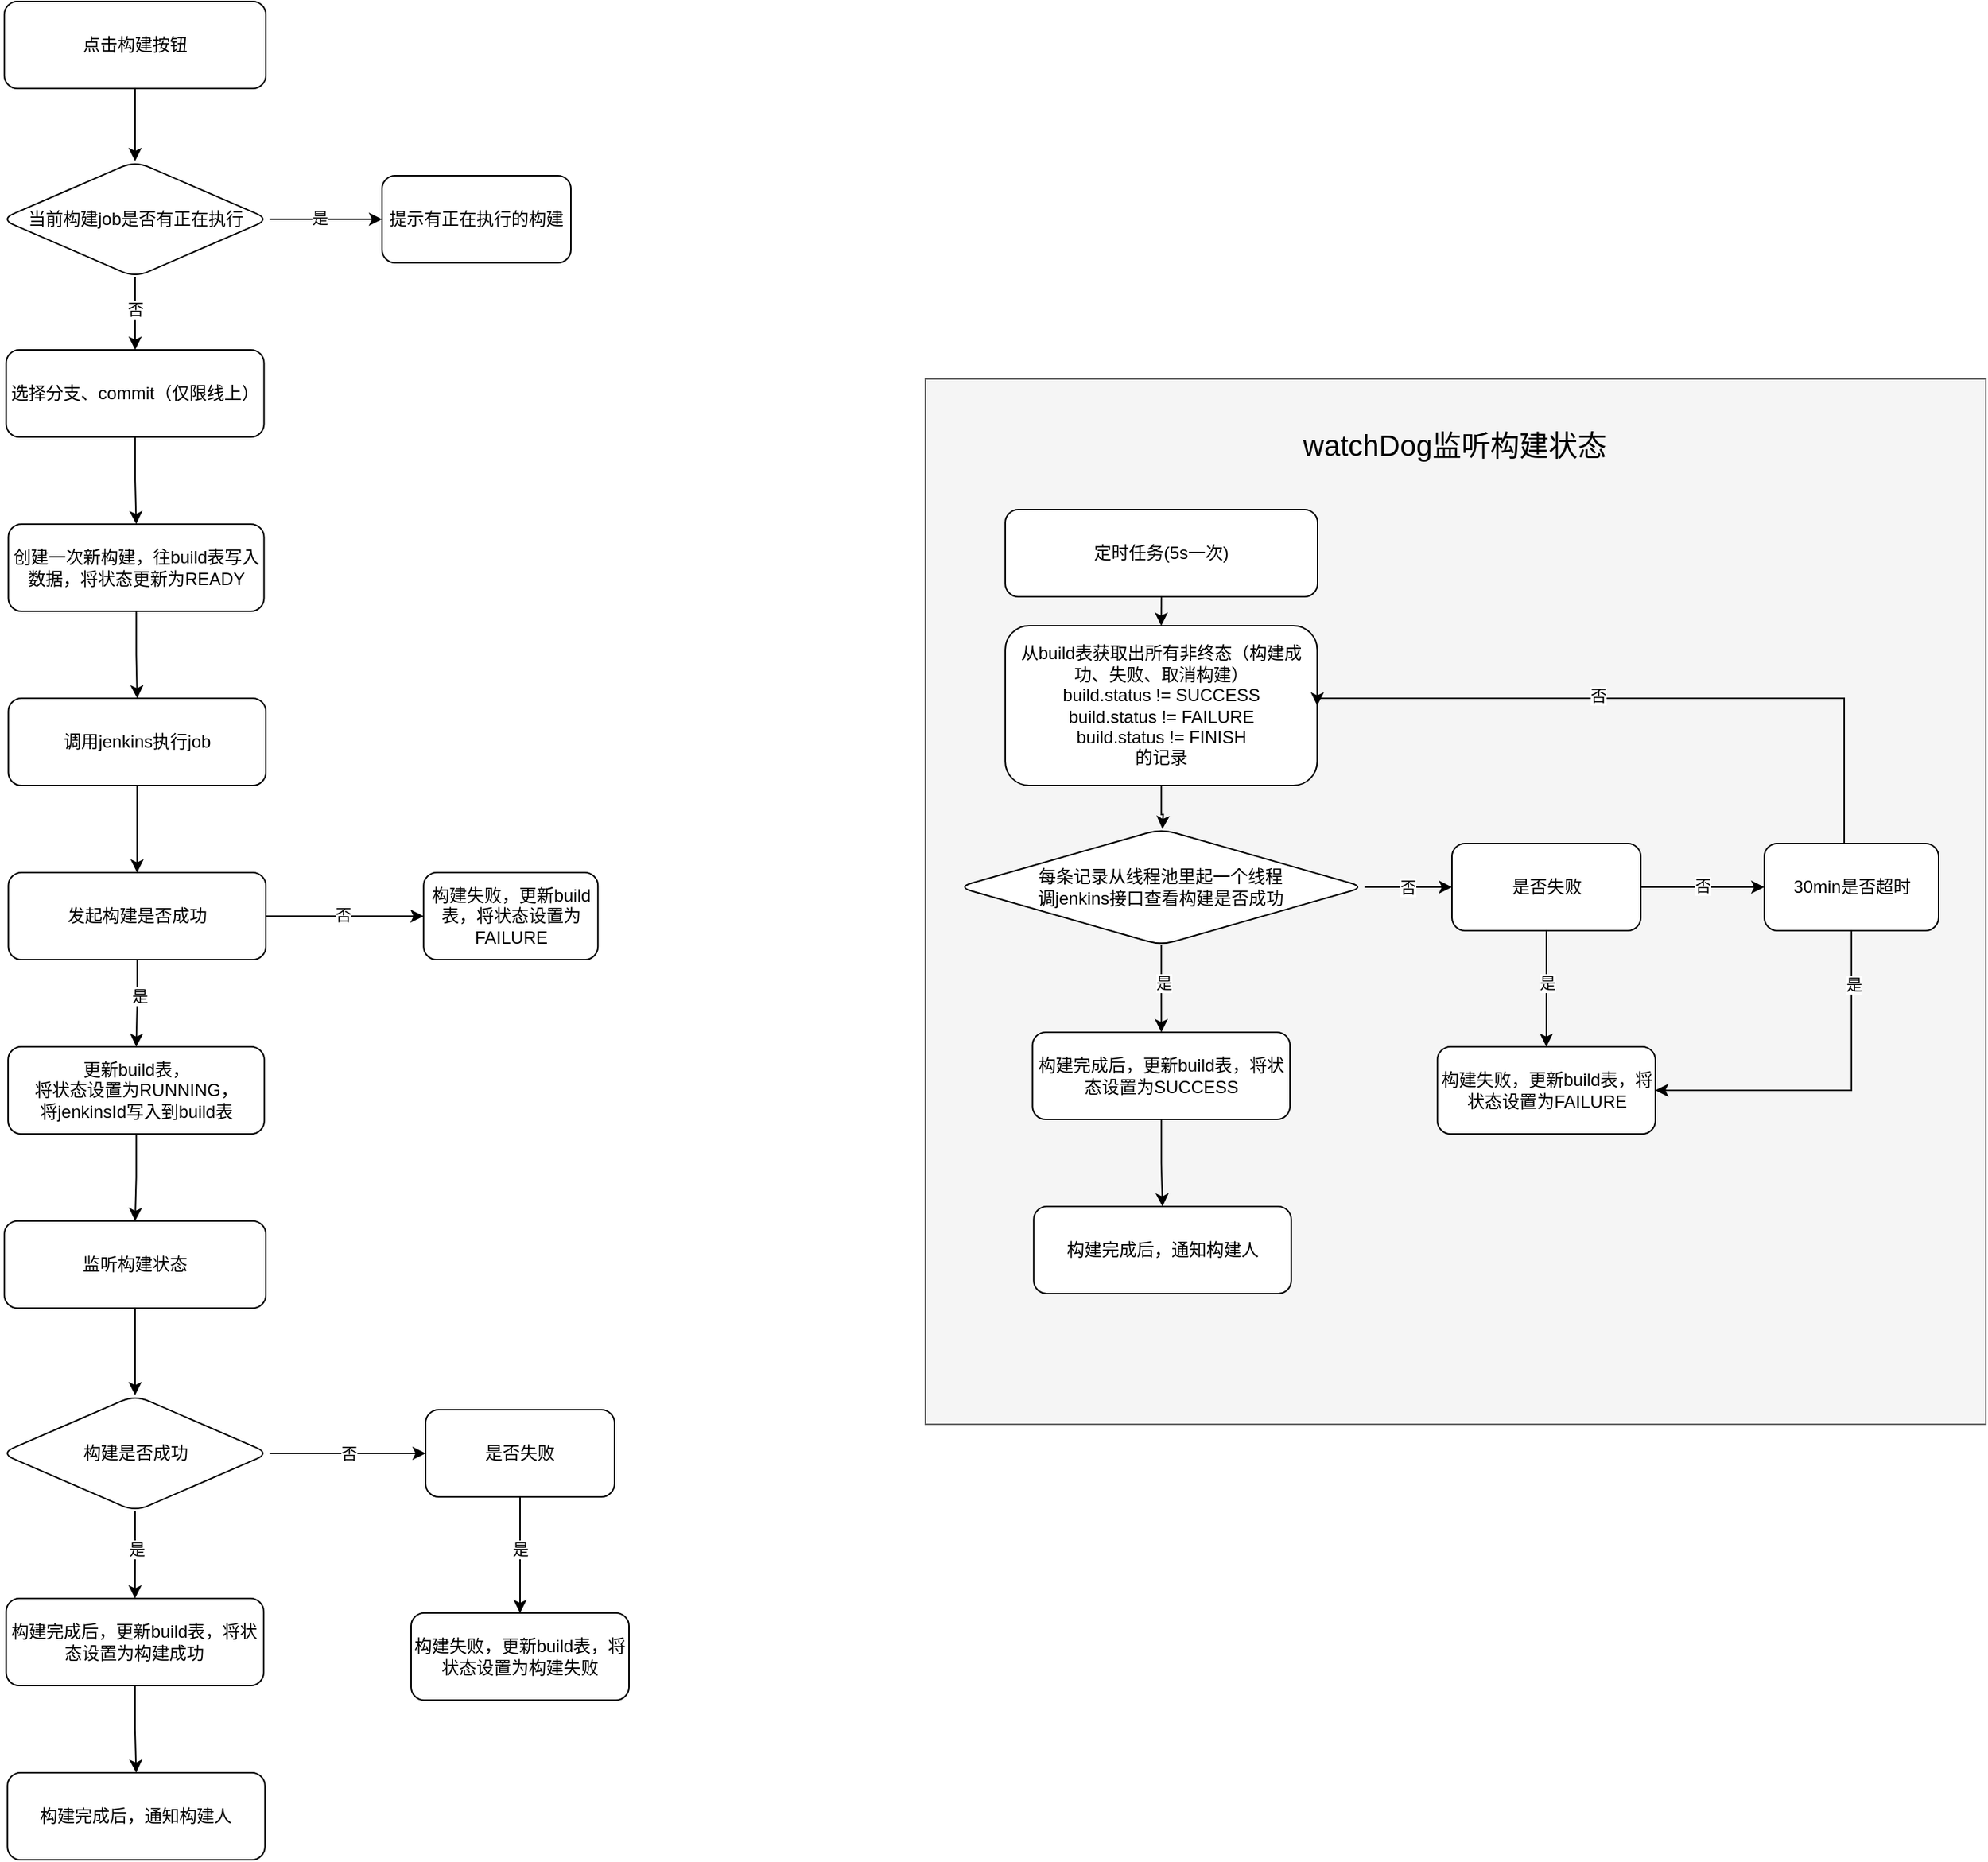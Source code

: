 <mxfile version="22.1.11" type="github">
  <diagram name="第 1 页" id="uKd0gvcI_EXNXb9xkZMl">
    <mxGraphModel dx="1975" dy="1091" grid="1" gridSize="10" guides="1" tooltips="1" connect="1" arrows="1" fold="1" page="1" pageScale="1" pageWidth="827" pageHeight="1169" math="0" shadow="0">
      <root>
        <mxCell id="0" />
        <mxCell id="1" parent="0" />
        <mxCell id="Q_nmdHOqDNdYp2mdQ6Tv-29" value="" style="rounded=0;whiteSpace=wrap;html=1;fillColor=#f5f5f5;fontColor=#333333;strokeColor=#666666;" vertex="1" parent="1">
          <mxGeometry x="924" y="300" width="730" height="720" as="geometry" />
        </mxCell>
        <mxCell id="5hXS_3930Pt7SvAohvSX-14" value="" style="edgeStyle=orthogonalEdgeStyle;rounded=0;orthogonalLoop=1;jettySize=auto;html=1;" parent="1" source="5hXS_3930Pt7SvAohvSX-1" target="5hXS_3930Pt7SvAohvSX-13" edge="1">
          <mxGeometry relative="1" as="geometry" />
        </mxCell>
        <mxCell id="5hXS_3930Pt7SvAohvSX-1" value="点击构建按钮" style="rounded=1;whiteSpace=wrap;html=1;" parent="1" vertex="1">
          <mxGeometry x="290" y="40" width="180" height="60" as="geometry" />
        </mxCell>
        <mxCell id="5hXS_3930Pt7SvAohvSX-17" value="" style="edgeStyle=orthogonalEdgeStyle;rounded=0;orthogonalLoop=1;jettySize=auto;html=1;" parent="1" source="5hXS_3930Pt7SvAohvSX-13" target="5hXS_3930Pt7SvAohvSX-16" edge="1">
          <mxGeometry relative="1" as="geometry" />
        </mxCell>
        <mxCell id="5hXS_3930Pt7SvAohvSX-18" value="否" style="edgeLabel;html=1;align=center;verticalAlign=middle;resizable=0;points=[];" parent="5hXS_3930Pt7SvAohvSX-17" vertex="1" connectable="0">
          <mxGeometry x="-0.138" relative="1" as="geometry">
            <mxPoint as="offset" />
          </mxGeometry>
        </mxCell>
        <mxCell id="5hXS_3930Pt7SvAohvSX-20" value="" style="edgeStyle=orthogonalEdgeStyle;rounded=0;orthogonalLoop=1;jettySize=auto;html=1;" parent="1" source="5hXS_3930Pt7SvAohvSX-13" target="5hXS_3930Pt7SvAohvSX-19" edge="1">
          <mxGeometry relative="1" as="geometry" />
        </mxCell>
        <mxCell id="5hXS_3930Pt7SvAohvSX-21" value="是" style="edgeLabel;html=1;align=center;verticalAlign=middle;resizable=0;points=[];" parent="5hXS_3930Pt7SvAohvSX-20" vertex="1" connectable="0">
          <mxGeometry x="-0.129" y="1" relative="1" as="geometry">
            <mxPoint as="offset" />
          </mxGeometry>
        </mxCell>
        <mxCell id="5hXS_3930Pt7SvAohvSX-13" value="当前构建job是否有正在执行" style="rhombus;whiteSpace=wrap;html=1;rounded=1;" parent="1" vertex="1">
          <mxGeometry x="287.5" y="150" width="185" height="80" as="geometry" />
        </mxCell>
        <mxCell id="5hXS_3930Pt7SvAohvSX-23" value="" style="edgeStyle=orthogonalEdgeStyle;rounded=0;orthogonalLoop=1;jettySize=auto;html=1;" parent="1" source="5hXS_3930Pt7SvAohvSX-16" target="5hXS_3930Pt7SvAohvSX-22" edge="1">
          <mxGeometry relative="1" as="geometry" />
        </mxCell>
        <mxCell id="5hXS_3930Pt7SvAohvSX-16" value="选择分支、commit（仅限线上）" style="whiteSpace=wrap;html=1;rounded=1;" parent="1" vertex="1">
          <mxGeometry x="291.25" y="280" width="177.5" height="60" as="geometry" />
        </mxCell>
        <mxCell id="5hXS_3930Pt7SvAohvSX-19" value="提示有正在执行的构建" style="whiteSpace=wrap;html=1;rounded=1;" parent="1" vertex="1">
          <mxGeometry x="550" y="160" width="130" height="60" as="geometry" />
        </mxCell>
        <mxCell id="5hXS_3930Pt7SvAohvSX-25" value="" style="edgeStyle=orthogonalEdgeStyle;rounded=0;orthogonalLoop=1;jettySize=auto;html=1;" parent="1" source="5hXS_3930Pt7SvAohvSX-22" target="5hXS_3930Pt7SvAohvSX-24" edge="1">
          <mxGeometry relative="1" as="geometry" />
        </mxCell>
        <mxCell id="5hXS_3930Pt7SvAohvSX-22" value="创建一次新构建，往build表写入数据，将状态更新为READY" style="whiteSpace=wrap;html=1;rounded=1;" parent="1" vertex="1">
          <mxGeometry x="292.75" y="400" width="176" height="60" as="geometry" />
        </mxCell>
        <mxCell id="UcOcCSCP4X42r92XeVJ2-8" value="" style="edgeStyle=orthogonalEdgeStyle;rounded=0;orthogonalLoop=1;jettySize=auto;html=1;" parent="1" source="5hXS_3930Pt7SvAohvSX-24" target="UcOcCSCP4X42r92XeVJ2-7" edge="1">
          <mxGeometry relative="1" as="geometry" />
        </mxCell>
        <mxCell id="5hXS_3930Pt7SvAohvSX-24" value="调用jenkins执行job" style="whiteSpace=wrap;html=1;rounded=1;" parent="1" vertex="1">
          <mxGeometry x="292.75" y="520" width="177.25" height="60" as="geometry" />
        </mxCell>
        <mxCell id="5hXS_3930Pt7SvAohvSX-29" value="构建完成后，通知构建人" style="whiteSpace=wrap;html=1;rounded=1;" parent="1" vertex="1">
          <mxGeometry x="292.13" y="1260" width="177.25" height="60" as="geometry" />
        </mxCell>
        <mxCell id="5hXS_3930Pt7SvAohvSX-34" value="" style="edgeStyle=orthogonalEdgeStyle;rounded=0;orthogonalLoop=1;jettySize=auto;html=1;" parent="1" source="5hXS_3930Pt7SvAohvSX-32" target="5hXS_3930Pt7SvAohvSX-33" edge="1">
          <mxGeometry relative="1" as="geometry" />
        </mxCell>
        <mxCell id="5hXS_3930Pt7SvAohvSX-35" value="是" style="edgeLabel;html=1;align=center;verticalAlign=middle;resizable=0;points=[];" parent="5hXS_3930Pt7SvAohvSX-34" vertex="1" connectable="0">
          <mxGeometry x="-0.155" y="1" relative="1" as="geometry">
            <mxPoint as="offset" />
          </mxGeometry>
        </mxCell>
        <mxCell id="5hXS_3930Pt7SvAohvSX-37" value="否" style="edgeStyle=orthogonalEdgeStyle;rounded=0;orthogonalLoop=1;jettySize=auto;html=1;" parent="1" source="5hXS_3930Pt7SvAohvSX-32" target="5hXS_3930Pt7SvAohvSX-36" edge="1">
          <mxGeometry relative="1" as="geometry" />
        </mxCell>
        <mxCell id="5hXS_3930Pt7SvAohvSX-32" value="构建是否成功" style="rhombus;whiteSpace=wrap;html=1;rounded=1;" parent="1" vertex="1">
          <mxGeometry x="287.5" y="1000" width="185" height="80" as="geometry" />
        </mxCell>
        <mxCell id="5hXS_3930Pt7SvAohvSX-39" value="" style="edgeStyle=orthogonalEdgeStyle;rounded=0;orthogonalLoop=1;jettySize=auto;html=1;" parent="1" source="5hXS_3930Pt7SvAohvSX-33" target="5hXS_3930Pt7SvAohvSX-29" edge="1">
          <mxGeometry relative="1" as="geometry" />
        </mxCell>
        <mxCell id="5hXS_3930Pt7SvAohvSX-33" value="构建完成后，更新build表，将状态设置为构建成功" style="whiteSpace=wrap;html=1;rounded=1;" parent="1" vertex="1">
          <mxGeometry x="291.25" y="1140" width="177.25" height="60" as="geometry" />
        </mxCell>
        <mxCell id="UcOcCSCP4X42r92XeVJ2-4" value="" style="edgeStyle=orthogonalEdgeStyle;rounded=0;orthogonalLoop=1;jettySize=auto;html=1;" parent="1" source="5hXS_3930Pt7SvAohvSX-36" target="UcOcCSCP4X42r92XeVJ2-3" edge="1">
          <mxGeometry relative="1" as="geometry" />
        </mxCell>
        <mxCell id="UcOcCSCP4X42r92XeVJ2-5" value="是" style="edgeLabel;html=1;align=center;verticalAlign=middle;resizable=0;points=[];" parent="UcOcCSCP4X42r92XeVJ2-4" vertex="1" connectable="0">
          <mxGeometry x="-0.1" relative="1" as="geometry">
            <mxPoint as="offset" />
          </mxGeometry>
        </mxCell>
        <mxCell id="5hXS_3930Pt7SvAohvSX-36" value="是否失败" style="whiteSpace=wrap;html=1;rounded=1;" parent="1" vertex="1">
          <mxGeometry x="580" y="1010" width="130" height="60" as="geometry" />
        </mxCell>
        <mxCell id="UcOcCSCP4X42r92XeVJ2-3" value="构建失败，更新build表，将状态设置为构建失败" style="whiteSpace=wrap;html=1;rounded=1;" parent="1" vertex="1">
          <mxGeometry x="570" y="1150" width="150" height="60" as="geometry" />
        </mxCell>
        <mxCell id="UcOcCSCP4X42r92XeVJ2-12" value="" style="edgeStyle=orthogonalEdgeStyle;rounded=0;orthogonalLoop=1;jettySize=auto;html=1;" parent="1" source="UcOcCSCP4X42r92XeVJ2-7" target="UcOcCSCP4X42r92XeVJ2-11" edge="1">
          <mxGeometry relative="1" as="geometry" />
        </mxCell>
        <mxCell id="UcOcCSCP4X42r92XeVJ2-13" value="否" style="edgeLabel;html=1;align=center;verticalAlign=middle;resizable=0;points=[];" parent="UcOcCSCP4X42r92XeVJ2-12" vertex="1" connectable="0">
          <mxGeometry x="-0.024" y="1" relative="1" as="geometry">
            <mxPoint as="offset" />
          </mxGeometry>
        </mxCell>
        <mxCell id="UcOcCSCP4X42r92XeVJ2-23" value="" style="edgeStyle=orthogonalEdgeStyle;rounded=0;orthogonalLoop=1;jettySize=auto;html=1;" parent="1" source="UcOcCSCP4X42r92XeVJ2-7" target="UcOcCSCP4X42r92XeVJ2-22" edge="1">
          <mxGeometry relative="1" as="geometry" />
        </mxCell>
        <mxCell id="UcOcCSCP4X42r92XeVJ2-25" value="是" style="edgeLabel;html=1;align=center;verticalAlign=middle;resizable=0;points=[];" parent="UcOcCSCP4X42r92XeVJ2-23" vertex="1" connectable="0">
          <mxGeometry x="-0.173" y="1" relative="1" as="geometry">
            <mxPoint as="offset" />
          </mxGeometry>
        </mxCell>
        <mxCell id="UcOcCSCP4X42r92XeVJ2-7" value="发起构建是否成功" style="whiteSpace=wrap;html=1;rounded=1;" parent="1" vertex="1">
          <mxGeometry x="292.75" y="640" width="177.25" height="60" as="geometry" />
        </mxCell>
        <mxCell id="UcOcCSCP4X42r92XeVJ2-11" value="构建失败，更新build表，将状态设置为FAILURE" style="whiteSpace=wrap;html=1;rounded=1;" parent="1" vertex="1">
          <mxGeometry x="578.625" y="640" width="120" height="60" as="geometry" />
        </mxCell>
        <mxCell id="Q_nmdHOqDNdYp2mdQ6Tv-33" value="" style="edgeStyle=orthogonalEdgeStyle;rounded=0;orthogonalLoop=1;jettySize=auto;html=1;" edge="1" parent="1" source="UcOcCSCP4X42r92XeVJ2-22" target="Q_nmdHOqDNdYp2mdQ6Tv-32">
          <mxGeometry relative="1" as="geometry" />
        </mxCell>
        <mxCell id="UcOcCSCP4X42r92XeVJ2-22" value="更新build表，&lt;br&gt;将状态设置为RUNNING，&lt;br&gt;将jenkinsId写入到build表" style="whiteSpace=wrap;html=1;rounded=1;" parent="1" vertex="1">
          <mxGeometry x="292.56" y="760" width="176.38" height="60" as="geometry" />
        </mxCell>
        <mxCell id="Q_nmdHOqDNdYp2mdQ6Tv-3" value="" style="edgeStyle=orthogonalEdgeStyle;rounded=0;orthogonalLoop=1;jettySize=auto;html=1;" edge="1" parent="1" source="Q_nmdHOqDNdYp2mdQ6Tv-4">
          <mxGeometry relative="1" as="geometry">
            <mxPoint x="1087.214" y="610" as="targetPoint" />
          </mxGeometry>
        </mxCell>
        <mxCell id="Q_nmdHOqDNdYp2mdQ6Tv-4" value="从build表获取出所有非终态（构建成功、失败、取消构建）&lt;br&gt;build.status != SUCCESS&lt;br&gt;build.status != FAILURE&lt;br&gt;build.status != FINISH&lt;br&gt;的记录" style="whiteSpace=wrap;html=1;rounded=1;" vertex="1" parent="1">
          <mxGeometry x="979" y="470" width="214.75" height="110" as="geometry" />
        </mxCell>
        <mxCell id="Q_nmdHOqDNdYp2mdQ6Tv-5" value="构建完成后，通知构建人" style="whiteSpace=wrap;html=1;rounded=1;" vertex="1" parent="1">
          <mxGeometry x="998.63" y="870" width="177.25" height="60" as="geometry" />
        </mxCell>
        <mxCell id="Q_nmdHOqDNdYp2mdQ6Tv-6" value="" style="edgeStyle=orthogonalEdgeStyle;rounded=0;orthogonalLoop=1;jettySize=auto;html=1;" edge="1" parent="1" source="Q_nmdHOqDNdYp2mdQ6Tv-9" target="Q_nmdHOqDNdYp2mdQ6Tv-11">
          <mxGeometry relative="1" as="geometry" />
        </mxCell>
        <mxCell id="Q_nmdHOqDNdYp2mdQ6Tv-7" value="是" style="edgeLabel;html=1;align=center;verticalAlign=middle;resizable=0;points=[];" vertex="1" connectable="0" parent="Q_nmdHOqDNdYp2mdQ6Tv-6">
          <mxGeometry x="-0.155" y="1" relative="1" as="geometry">
            <mxPoint as="offset" />
          </mxGeometry>
        </mxCell>
        <mxCell id="Q_nmdHOqDNdYp2mdQ6Tv-8" value="否" style="edgeStyle=orthogonalEdgeStyle;rounded=0;orthogonalLoop=1;jettySize=auto;html=1;" edge="1" parent="1" source="Q_nmdHOqDNdYp2mdQ6Tv-9" target="Q_nmdHOqDNdYp2mdQ6Tv-16">
          <mxGeometry relative="1" as="geometry" />
        </mxCell>
        <mxCell id="Q_nmdHOqDNdYp2mdQ6Tv-9" value="每条记录从线程池里起一个线程&lt;br&gt;调jenkins接口查看构建是否成功" style="rhombus;whiteSpace=wrap;html=1;rounded=1;" vertex="1" parent="1">
          <mxGeometry x="946.38" y="610" width="280" height="80" as="geometry" />
        </mxCell>
        <mxCell id="Q_nmdHOqDNdYp2mdQ6Tv-10" value="" style="edgeStyle=orthogonalEdgeStyle;rounded=0;orthogonalLoop=1;jettySize=auto;html=1;" edge="1" parent="1" source="Q_nmdHOqDNdYp2mdQ6Tv-11" target="Q_nmdHOqDNdYp2mdQ6Tv-5">
          <mxGeometry relative="1" as="geometry" />
        </mxCell>
        <mxCell id="Q_nmdHOqDNdYp2mdQ6Tv-11" value="构建完成后，更新build表，将状态设置为SUCCESS" style="whiteSpace=wrap;html=1;rounded=1;" vertex="1" parent="1">
          <mxGeometry x="997.75" y="750" width="177.25" height="60" as="geometry" />
        </mxCell>
        <mxCell id="Q_nmdHOqDNdYp2mdQ6Tv-12" value="" style="edgeStyle=orthogonalEdgeStyle;rounded=0;orthogonalLoop=1;jettySize=auto;html=1;" edge="1" parent="1" source="Q_nmdHOqDNdYp2mdQ6Tv-16" target="Q_nmdHOqDNdYp2mdQ6Tv-17">
          <mxGeometry relative="1" as="geometry" />
        </mxCell>
        <mxCell id="Q_nmdHOqDNdYp2mdQ6Tv-13" value="是" style="edgeLabel;html=1;align=center;verticalAlign=middle;resizable=0;points=[];" vertex="1" connectable="0" parent="Q_nmdHOqDNdYp2mdQ6Tv-12">
          <mxGeometry x="-0.1" relative="1" as="geometry">
            <mxPoint as="offset" />
          </mxGeometry>
        </mxCell>
        <mxCell id="Q_nmdHOqDNdYp2mdQ6Tv-14" value="" style="edgeStyle=orthogonalEdgeStyle;rounded=0;orthogonalLoop=1;jettySize=auto;html=1;" edge="1" parent="1" source="Q_nmdHOqDNdYp2mdQ6Tv-16" target="Q_nmdHOqDNdYp2mdQ6Tv-22">
          <mxGeometry relative="1" as="geometry" />
        </mxCell>
        <mxCell id="Q_nmdHOqDNdYp2mdQ6Tv-15" value="否" style="edgeLabel;html=1;align=center;verticalAlign=middle;resizable=0;points=[];" vertex="1" connectable="0" parent="Q_nmdHOqDNdYp2mdQ6Tv-14">
          <mxGeometry x="-0.012" y="1" relative="1" as="geometry">
            <mxPoint as="offset" />
          </mxGeometry>
        </mxCell>
        <mxCell id="Q_nmdHOqDNdYp2mdQ6Tv-16" value="是否失败" style="whiteSpace=wrap;html=1;rounded=1;" vertex="1" parent="1">
          <mxGeometry x="1286.5" y="620" width="130" height="60" as="geometry" />
        </mxCell>
        <mxCell id="Q_nmdHOqDNdYp2mdQ6Tv-17" value="构建失败，更新build表，将状态设置为FAILURE" style="whiteSpace=wrap;html=1;rounded=1;" vertex="1" parent="1">
          <mxGeometry x="1276.5" y="760" width="150" height="60" as="geometry" />
        </mxCell>
        <mxCell id="Q_nmdHOqDNdYp2mdQ6Tv-18" style="edgeStyle=orthogonalEdgeStyle;rounded=0;orthogonalLoop=1;jettySize=auto;html=1;entryX=1;entryY=0.5;entryDx=0;entryDy=0;" edge="1" parent="1" source="Q_nmdHOqDNdYp2mdQ6Tv-22" target="Q_nmdHOqDNdYp2mdQ6Tv-4">
          <mxGeometry relative="1" as="geometry">
            <Array as="points">
              <mxPoint x="1556.5" y="520" />
            </Array>
          </mxGeometry>
        </mxCell>
        <mxCell id="Q_nmdHOqDNdYp2mdQ6Tv-19" value="否" style="edgeLabel;html=1;align=center;verticalAlign=middle;resizable=0;points=[];" vertex="1" connectable="0" parent="Q_nmdHOqDNdYp2mdQ6Tv-18">
          <mxGeometry x="0.154" y="-2" relative="1" as="geometry">
            <mxPoint as="offset" />
          </mxGeometry>
        </mxCell>
        <mxCell id="Q_nmdHOqDNdYp2mdQ6Tv-20" style="edgeStyle=orthogonalEdgeStyle;rounded=0;orthogonalLoop=1;jettySize=auto;html=1;entryX=1;entryY=0.5;entryDx=0;entryDy=0;" edge="1" parent="1" source="Q_nmdHOqDNdYp2mdQ6Tv-22" target="Q_nmdHOqDNdYp2mdQ6Tv-17">
          <mxGeometry relative="1" as="geometry">
            <Array as="points">
              <mxPoint x="1561.5" y="790" />
            </Array>
          </mxGeometry>
        </mxCell>
        <mxCell id="Q_nmdHOqDNdYp2mdQ6Tv-21" value="是" style="edgeLabel;html=1;align=center;verticalAlign=middle;resizable=0;points=[];" vertex="1" connectable="0" parent="Q_nmdHOqDNdYp2mdQ6Tv-20">
          <mxGeometry x="-0.702" y="1" relative="1" as="geometry">
            <mxPoint as="offset" />
          </mxGeometry>
        </mxCell>
        <mxCell id="Q_nmdHOqDNdYp2mdQ6Tv-22" value="30min是否超时" style="whiteSpace=wrap;html=1;rounded=1;" vertex="1" parent="1">
          <mxGeometry x="1501.5" y="620" width="120" height="60" as="geometry" />
        </mxCell>
        <mxCell id="Q_nmdHOqDNdYp2mdQ6Tv-24" value="&lt;font style=&quot;font-size: 20px;&quot;&gt;watchDog监听构建状态&lt;/font&gt;" style="text;html=1;strokeColor=none;fillColor=none;align=center;verticalAlign=middle;whiteSpace=wrap;rounded=0;" vertex="1" parent="1">
          <mxGeometry x="1171.37" y="330" width="235.25" height="30" as="geometry" />
        </mxCell>
        <mxCell id="Q_nmdHOqDNdYp2mdQ6Tv-28" style="edgeStyle=orthogonalEdgeStyle;rounded=0;orthogonalLoop=1;jettySize=auto;html=1;exitX=0.5;exitY=1;exitDx=0;exitDy=0;entryX=0.5;entryY=0;entryDx=0;entryDy=0;" edge="1" parent="1" source="Q_nmdHOqDNdYp2mdQ6Tv-27" target="Q_nmdHOqDNdYp2mdQ6Tv-4">
          <mxGeometry relative="1" as="geometry" />
        </mxCell>
        <mxCell id="Q_nmdHOqDNdYp2mdQ6Tv-27" value="定时任务(5s一次)" style="rounded=1;whiteSpace=wrap;html=1;" vertex="1" parent="1">
          <mxGeometry x="979" y="390" width="215" height="60" as="geometry" />
        </mxCell>
        <mxCell id="Q_nmdHOqDNdYp2mdQ6Tv-34" value="" style="edgeStyle=orthogonalEdgeStyle;rounded=0;orthogonalLoop=1;jettySize=auto;html=1;" edge="1" parent="1" source="Q_nmdHOqDNdYp2mdQ6Tv-32" target="5hXS_3930Pt7SvAohvSX-32">
          <mxGeometry relative="1" as="geometry" />
        </mxCell>
        <mxCell id="Q_nmdHOqDNdYp2mdQ6Tv-32" value="监听构建状态" style="whiteSpace=wrap;html=1;rounded=1;" vertex="1" parent="1">
          <mxGeometry x="290" y="880" width="180" height="60" as="geometry" />
        </mxCell>
      </root>
    </mxGraphModel>
  </diagram>
</mxfile>
